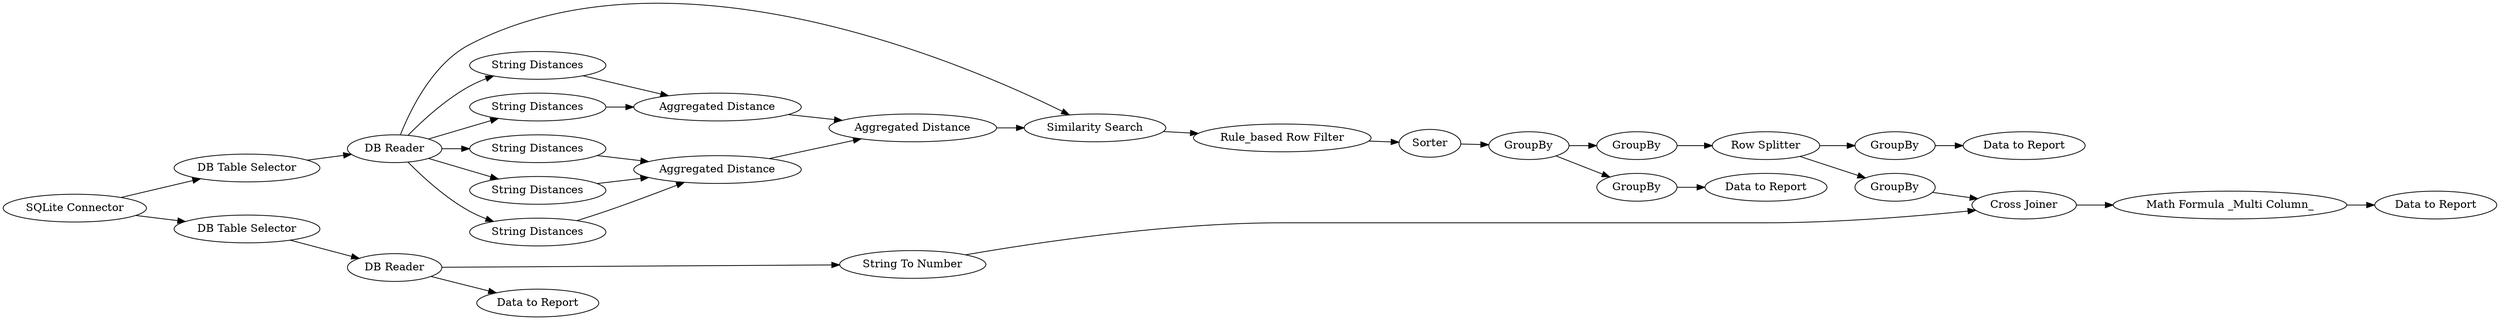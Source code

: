 digraph {
	"7967785529011906742_44" [label="Rule_based Row Filter"]
	"7967785529011906742_46" [label=GroupBy]
	"7967785529011906742_37" [label="String Distances"]
	"7967785529011906742_49" [label=GroupBy]
	"7967785529011906742_38" [label="String Distances"]
	"7967785529011906742_58" [label="Cross Joiner"]
	"7967785529011906742_5" [label="DB Table Selector"]
	"7967785529011906742_59" [label="Data to Report"]
	"7967785529011906742_55" [label="String To Number"]
	"7967785529011906742_17" [label="DB Reader"]
	"7967785529011906742_7" [label="Data to Report"]
	"7967785529011906742_6" [label="DB Reader"]
	"7967785529011906742_56" [label="Math Formula _Multi Column_"]
	"7967785529011906742_39" [label="String Distances"]
	"7967785529011906742_19" [label="Data to Report"]
	"7967785529011906742_47" [label="Row Splitter"]
	"7967785529011906742_41" [label="String Distances"]
	"7967785529011906742_43" [label="Aggregated Distance"]
	"7967785529011906742_42" [label="String Distances"]
	"7967785529011906742_52" [label=GroupBy]
	"7967785529011906742_23" [label="Similarity Search"]
	"7967785529011906742_16" [label="DB Table Selector"]
	"7967785529011906742_1" [label="SQLite Connector"]
	"7967785529011906742_36" [label="Aggregated Distance"]
	"7967785529011906742_29" [label=Sorter]
	"7967785529011906742_50" [label="Data to Report"]
	"7967785529011906742_48" [label=GroupBy]
	"7967785529011906742_45" [label=GroupBy]
	"7967785529011906742_40" [label="Aggregated Distance"]
	"7967785529011906742_46" -> "7967785529011906742_50"
	"7967785529011906742_6" -> "7967785529011906742_41"
	"7967785529011906742_44" -> "7967785529011906742_29"
	"7967785529011906742_1" -> "7967785529011906742_16"
	"7967785529011906742_38" -> "7967785529011906742_36"
	"7967785529011906742_39" -> "7967785529011906742_36"
	"7967785529011906742_58" -> "7967785529011906742_56"
	"7967785529011906742_41" -> "7967785529011906742_43"
	"7967785529011906742_49" -> "7967785529011906742_45"
	"7967785529011906742_29" -> "7967785529011906742_49"
	"7967785529011906742_6" -> "7967785529011906742_23"
	"7967785529011906742_47" -> "7967785529011906742_48"
	"7967785529011906742_6" -> "7967785529011906742_37"
	"7967785529011906742_43" -> "7967785529011906742_40"
	"7967785529011906742_6" -> "7967785529011906742_38"
	"7967785529011906742_45" -> "7967785529011906742_47"
	"7967785529011906742_37" -> "7967785529011906742_36"
	"7967785529011906742_48" -> "7967785529011906742_7"
	"7967785529011906742_5" -> "7967785529011906742_6"
	"7967785529011906742_40" -> "7967785529011906742_23"
	"7967785529011906742_1" -> "7967785529011906742_5"
	"7967785529011906742_6" -> "7967785529011906742_39"
	"7967785529011906742_52" -> "7967785529011906742_58"
	"7967785529011906742_42" -> "7967785529011906742_43"
	"7967785529011906742_23" -> "7967785529011906742_44"
	"7967785529011906742_6" -> "7967785529011906742_42"
	"7967785529011906742_47" -> "7967785529011906742_52"
	"7967785529011906742_17" -> "7967785529011906742_55"
	"7967785529011906742_16" -> "7967785529011906742_17"
	"7967785529011906742_55" -> "7967785529011906742_58"
	"7967785529011906742_56" -> "7967785529011906742_59"
	"7967785529011906742_49" -> "7967785529011906742_46"
	"7967785529011906742_17" -> "7967785529011906742_19"
	"7967785529011906742_36" -> "7967785529011906742_40"
	rankdir=LR
}

